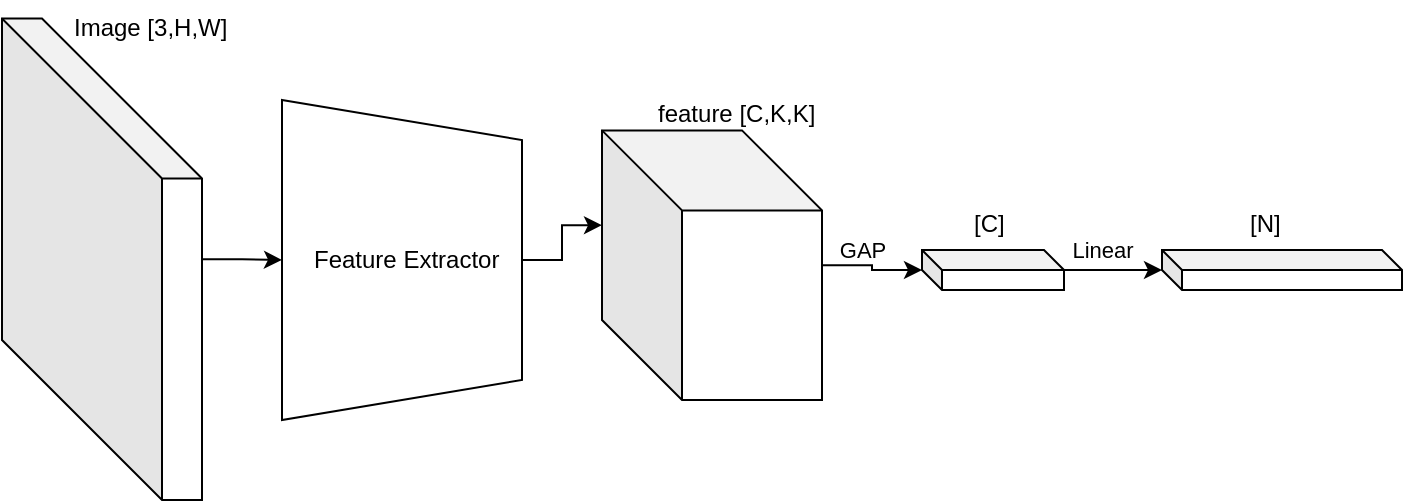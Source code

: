<mxfile version="21.2.8" type="device">
  <diagram id="C5RBs43oDa-KdzZeNtuy" name="Page-1">
    <mxGraphModel dx="863" dy="512" grid="1" gridSize="10" guides="1" tooltips="1" connect="1" arrows="1" fold="1" page="1" pageScale="1" pageWidth="827" pageHeight="1169" math="0" shadow="0">
      <root>
        <mxCell id="WIyWlLk6GJQsqaUBKTNV-0" />
        <mxCell id="WIyWlLk6GJQsqaUBKTNV-1" parent="WIyWlLk6GJQsqaUBKTNV-0" />
        <mxCell id="OmRMcW2OV9hoJdhObnMV-2" value="" style="group" vertex="1" connectable="0" parent="WIyWlLk6GJQsqaUBKTNV-1">
          <mxGeometry x="60" y="230" width="120" height="250" as="geometry" />
        </mxCell>
        <mxCell id="OmRMcW2OV9hoJdhObnMV-0" value="" style="shape=cube;whiteSpace=wrap;html=1;boundedLbl=1;backgroundOutline=1;darkOpacity=0.05;darkOpacity2=0.1;size=80;" vertex="1" parent="OmRMcW2OV9hoJdhObnMV-2">
          <mxGeometry y="9.259" width="100" height="240.741" as="geometry" />
        </mxCell>
        <mxCell id="OmRMcW2OV9hoJdhObnMV-1" value="Image [3,H,W]" style="text;strokeColor=none;fillColor=none;align=left;verticalAlign=middle;spacingLeft=4;spacingRight=4;overflow=hidden;points=[[0,0.5],[1,0.5]];portConstraint=eastwest;rotatable=0;whiteSpace=wrap;html=1;" vertex="1" parent="OmRMcW2OV9hoJdhObnMV-2">
          <mxGeometry x="30" width="90" height="27.778" as="geometry" />
        </mxCell>
        <mxCell id="OmRMcW2OV9hoJdhObnMV-19" style="edgeStyle=orthogonalEdgeStyle;rounded=0;orthogonalLoop=1;jettySize=auto;html=1;entryX=0;entryY=0;entryDx=0;entryDy=47.405;entryPerimeter=0;" edge="1" parent="WIyWlLk6GJQsqaUBKTNV-1" source="OmRMcW2OV9hoJdhObnMV-3" target="OmRMcW2OV9hoJdhObnMV-6">
          <mxGeometry relative="1" as="geometry" />
        </mxCell>
        <mxCell id="OmRMcW2OV9hoJdhObnMV-3" value="" style="shape=trapezoid;perimeter=trapezoidPerimeter;whiteSpace=wrap;html=1;fixedSize=1;rotation=90;" vertex="1" parent="WIyWlLk6GJQsqaUBKTNV-1">
          <mxGeometry x="180" y="300" width="160" height="120" as="geometry" />
        </mxCell>
        <mxCell id="OmRMcW2OV9hoJdhObnMV-4" value="Feature Extractor" style="text;strokeColor=none;fillColor=none;align=left;verticalAlign=middle;spacingLeft=4;spacingRight=4;overflow=hidden;points=[[0,0.5],[1,0.5]];portConstraint=eastwest;rotatable=0;whiteSpace=wrap;html=1;" vertex="1" parent="WIyWlLk6GJQsqaUBKTNV-1">
          <mxGeometry x="210" y="345" width="120" height="30" as="geometry" />
        </mxCell>
        <mxCell id="OmRMcW2OV9hoJdhObnMV-5" value="" style="group" vertex="1" connectable="0" parent="WIyWlLk6GJQsqaUBKTNV-1">
          <mxGeometry x="360" y="290" width="130" height="140" as="geometry" />
        </mxCell>
        <mxCell id="OmRMcW2OV9hoJdhObnMV-6" value="" style="shape=cube;whiteSpace=wrap;html=1;boundedLbl=1;backgroundOutline=1;darkOpacity=0.05;darkOpacity2=0.1;size=40;" vertex="1" parent="OmRMcW2OV9hoJdhObnMV-5">
          <mxGeometry y="5.19" width="110" height="134.81" as="geometry" />
        </mxCell>
        <mxCell id="OmRMcW2OV9hoJdhObnMV-7" value="feature [C,K,K]" style="text;strokeColor=none;fillColor=none;align=left;verticalAlign=middle;spacingLeft=4;spacingRight=4;overflow=hidden;points=[[0,0.5],[1,0.5]];portConstraint=eastwest;rotatable=0;whiteSpace=wrap;html=1;" vertex="1" parent="WIyWlLk6GJQsqaUBKTNV-1">
          <mxGeometry x="381.5" y="274.44" width="97.5" height="25.56" as="geometry" />
        </mxCell>
        <mxCell id="OmRMcW2OV9hoJdhObnMV-15" value="" style="group" vertex="1" connectable="0" parent="WIyWlLk6GJQsqaUBKTNV-1">
          <mxGeometry x="520" y="329.44" width="71" height="45.56" as="geometry" />
        </mxCell>
        <mxCell id="OmRMcW2OV9hoJdhObnMV-9" value="" style="shape=cube;whiteSpace=wrap;html=1;boundedLbl=1;backgroundOutline=1;darkOpacity=0.05;darkOpacity2=0.1;size=10;" vertex="1" parent="OmRMcW2OV9hoJdhObnMV-15">
          <mxGeometry y="25.56" width="71" height="20" as="geometry" />
        </mxCell>
        <mxCell id="OmRMcW2OV9hoJdhObnMV-13" value="[C]" style="text;strokeColor=none;fillColor=none;align=left;verticalAlign=middle;spacingLeft=4;spacingRight=4;overflow=hidden;points=[[0,0.5],[1,0.5]];portConstraint=eastwest;rotatable=0;whiteSpace=wrap;html=1;" vertex="1" parent="OmRMcW2OV9hoJdhObnMV-15">
          <mxGeometry x="20" width="43.25" height="25.56" as="geometry" />
        </mxCell>
        <mxCell id="OmRMcW2OV9hoJdhObnMV-16" value="" style="group" vertex="1" connectable="0" parent="WIyWlLk6GJQsqaUBKTNV-1">
          <mxGeometry x="640" y="329.44" width="120" height="45.56" as="geometry" />
        </mxCell>
        <mxCell id="OmRMcW2OV9hoJdhObnMV-12" value="" style="shape=cube;whiteSpace=wrap;html=1;boundedLbl=1;backgroundOutline=1;darkOpacity=0.05;darkOpacity2=0.1;size=10;" vertex="1" parent="OmRMcW2OV9hoJdhObnMV-16">
          <mxGeometry y="25.56" width="120" height="20" as="geometry" />
        </mxCell>
        <mxCell id="OmRMcW2OV9hoJdhObnMV-14" value="[N]" style="text;strokeColor=none;fillColor=none;align=left;verticalAlign=middle;spacingLeft=4;spacingRight=4;overflow=hidden;points=[[0,0.5],[1,0.5]];portConstraint=eastwest;rotatable=0;whiteSpace=wrap;html=1;" vertex="1" parent="OmRMcW2OV9hoJdhObnMV-16">
          <mxGeometry x="38.38" width="43.25" height="25.56" as="geometry" />
        </mxCell>
        <mxCell id="OmRMcW2OV9hoJdhObnMV-18" style="edgeStyle=orthogonalEdgeStyle;rounded=0;orthogonalLoop=1;jettySize=auto;html=1;entryX=0.5;entryY=1;entryDx=0;entryDy=0;" edge="1" parent="WIyWlLk6GJQsqaUBKTNV-1" source="OmRMcW2OV9hoJdhObnMV-0" target="OmRMcW2OV9hoJdhObnMV-3">
          <mxGeometry relative="1" as="geometry" />
        </mxCell>
        <mxCell id="OmRMcW2OV9hoJdhObnMV-22" style="edgeStyle=orthogonalEdgeStyle;rounded=0;orthogonalLoop=1;jettySize=auto;html=1;entryX=0;entryY=0;entryDx=0;entryDy=10;entryPerimeter=0;" edge="1" parent="WIyWlLk6GJQsqaUBKTNV-1" source="OmRMcW2OV9hoJdhObnMV-9" target="OmRMcW2OV9hoJdhObnMV-12">
          <mxGeometry relative="1" as="geometry" />
        </mxCell>
        <mxCell id="OmRMcW2OV9hoJdhObnMV-26" value="Linear" style="edgeLabel;html=1;align=center;verticalAlign=middle;resizable=0;points=[];" vertex="1" connectable="0" parent="OmRMcW2OV9hoJdhObnMV-22">
          <mxGeometry x="0.311" relative="1" as="geometry">
            <mxPoint x="-13" y="-10" as="offset" />
          </mxGeometry>
        </mxCell>
        <mxCell id="OmRMcW2OV9hoJdhObnMV-23" style="edgeStyle=orthogonalEdgeStyle;rounded=0;orthogonalLoop=1;jettySize=auto;html=1;entryX=0;entryY=0;entryDx=0;entryDy=10;entryPerimeter=0;" edge="1" parent="WIyWlLk6GJQsqaUBKTNV-1" source="OmRMcW2OV9hoJdhObnMV-6" target="OmRMcW2OV9hoJdhObnMV-9">
          <mxGeometry relative="1" as="geometry" />
        </mxCell>
        <mxCell id="OmRMcW2OV9hoJdhObnMV-25" value="GAP" style="edgeLabel;html=1;align=center;verticalAlign=middle;resizable=0;points=[];" vertex="1" connectable="0" parent="OmRMcW2OV9hoJdhObnMV-23">
          <mxGeometry x="0.265" y="1" relative="1" as="geometry">
            <mxPoint x="-11" y="-9" as="offset" />
          </mxGeometry>
        </mxCell>
      </root>
    </mxGraphModel>
  </diagram>
</mxfile>
